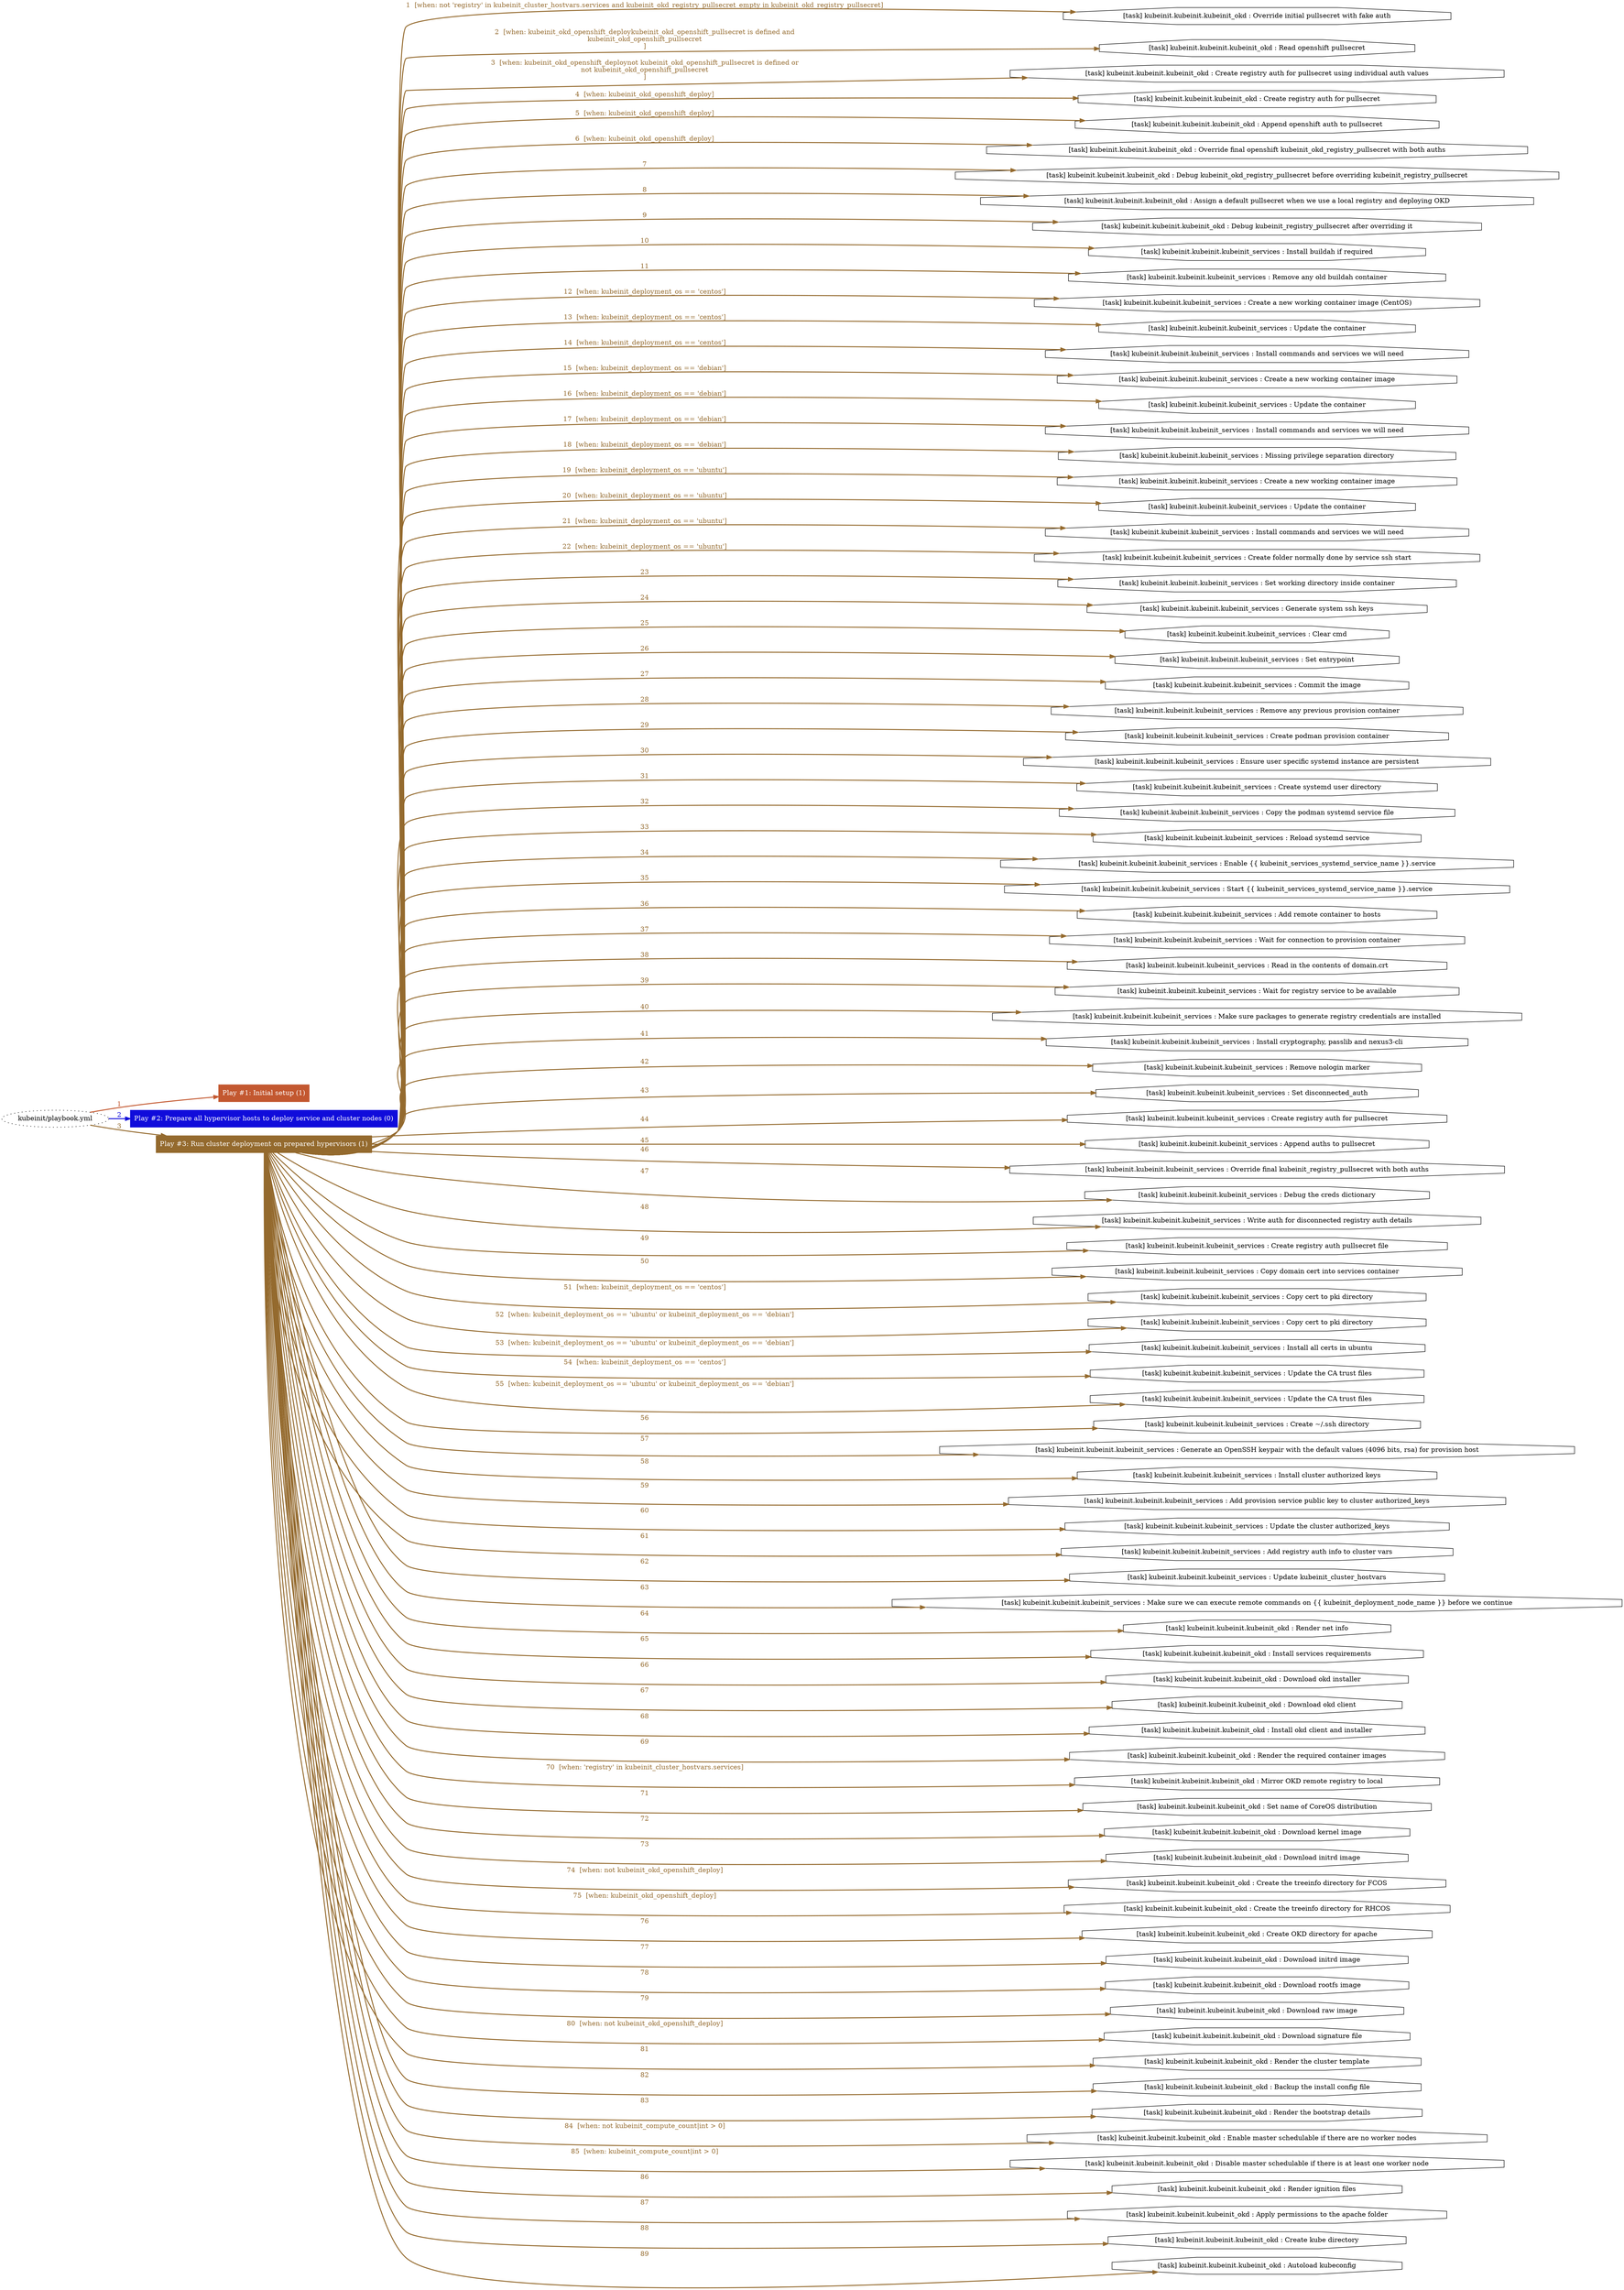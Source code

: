 digraph "kubeinit/playbook.yml "{
	graph [concentrate=true ordering=in rankdir=LR ratio=fill]
	edge [esep=5 sep=10]
	"kubeinit/playbook.yml" [id=root_node style=dotted]
	subgraph "Play #1: Initial setup (1) "{
		"Play #1: Initial setup (1)" [color="#c35830" fontcolor="#ffffff" id="play_1057b642-639b-4044-b632-4bf3519364c9" shape=box style=filled tooltip=localhost]
		"kubeinit/playbook.yml" -> "Play #1: Initial setup (1)" [label=1 color="#c35830" fontcolor="#c35830" id="edge_9e4c1c9e-8609-4e75-8073-be27cd2b767c" style=bold]
	}
	subgraph "Play #2: Prepare all hypervisor hosts to deploy service and cluster nodes (0) "{
		"Play #2: Prepare all hypervisor hosts to deploy service and cluster nodes (0)" [color="#100cdb" fontcolor="#ffffff" id="play_c5d0fb98-3843-4fac-a33c-39bf5c3b632c" shape=box style=filled tooltip=""]
		"kubeinit/playbook.yml" -> "Play #2: Prepare all hypervisor hosts to deploy service and cluster nodes (0)" [label=2 color="#100cdb" fontcolor="#100cdb" id="edge_5863076a-6bb2-44ed-87b4-9ccec5e9077d" style=bold]
	}
	subgraph "Play #3: Run cluster deployment on prepared hypervisors (1) "{
		"Play #3: Run cluster deployment on prepared hypervisors (1)" [color="#946a2e" fontcolor="#ffffff" id="play_09204751-f561-401c-8997-0e8d8595b8e2" shape=box style=filled tooltip=localhost]
		"kubeinit/playbook.yml" -> "Play #3: Run cluster deployment on prepared hypervisors (1)" [label=3 color="#946a2e" fontcolor="#946a2e" id="edge_7c5ebb43-689a-4b92-98dd-415ed9ff71f2" style=bold]
		"task_00063cbd-3351-41e4-8098-98004ccd43d8" [label="[task] kubeinit.kubeinit.kubeinit_okd : Override initial pullsecret with fake auth" id="task_00063cbd-3351-41e4-8098-98004ccd43d8" shape=octagon tooltip="[task] kubeinit.kubeinit.kubeinit_okd : Override initial pullsecret with fake auth"]
		"Play #3: Run cluster deployment on prepared hypervisors (1)" -> "task_00063cbd-3351-41e4-8098-98004ccd43d8" [label="1  [when: not 'registry' in kubeinit_cluster_hostvars.services and kubeinit_okd_registry_pullsecret_empty in kubeinit_okd_registry_pullsecret]" color="#946a2e" fontcolor="#946a2e" id="edge_fab8bb17-144a-40e3-b86a-79241ea9f738" style=bold]
		"task_29edb3fe-6473-430d-a9ba-6104ab8ca5fd" [label="[task] kubeinit.kubeinit.kubeinit_okd : Read openshift pullsecret" id="task_29edb3fe-6473-430d-a9ba-6104ab8ca5fd" shape=octagon tooltip="[task] kubeinit.kubeinit.kubeinit_okd : Read openshift pullsecret"]
		"Play #3: Run cluster deployment on prepared hypervisors (1)" -> "task_29edb3fe-6473-430d-a9ba-6104ab8ca5fd" [label="2  [when: kubeinit_okd_openshift_deploykubeinit_okd_openshift_pullsecret is defined and
kubeinit_okd_openshift_pullsecret
]" color="#946a2e" fontcolor="#946a2e" id="edge_aa3b506f-14b9-46ba-a61c-00cfa2a85c5a" style=bold]
		"task_ac35ec6d-3d56-4c92-a578-de00407584c3" [label="[task] kubeinit.kubeinit.kubeinit_okd : Create registry auth for pullsecret using individual auth values" id="task_ac35ec6d-3d56-4c92-a578-de00407584c3" shape=octagon tooltip="[task] kubeinit.kubeinit.kubeinit_okd : Create registry auth for pullsecret using individual auth values"]
		"Play #3: Run cluster deployment on prepared hypervisors (1)" -> "task_ac35ec6d-3d56-4c92-a578-de00407584c3" [label="3  [when: kubeinit_okd_openshift_deploynot kubeinit_okd_openshift_pullsecret is defined or
not kubeinit_okd_openshift_pullsecret
]" color="#946a2e" fontcolor="#946a2e" id="edge_c3e65e47-c22f-4ba4-919e-37439c6754e8" style=bold]
		"task_57e50c36-5809-46c0-ac2d-0f0e8a9f69df" [label="[task] kubeinit.kubeinit.kubeinit_okd : Create registry auth for pullsecret" id="task_57e50c36-5809-46c0-ac2d-0f0e8a9f69df" shape=octagon tooltip="[task] kubeinit.kubeinit.kubeinit_okd : Create registry auth for pullsecret"]
		"Play #3: Run cluster deployment on prepared hypervisors (1)" -> "task_57e50c36-5809-46c0-ac2d-0f0e8a9f69df" [label="4  [when: kubeinit_okd_openshift_deploy]" color="#946a2e" fontcolor="#946a2e" id="edge_3b094f36-f6e2-444b-8bbb-f5afe62cab58" style=bold]
		"task_db77c4c3-7341-4023-94bc-1a22ee00eafd" [label="[task] kubeinit.kubeinit.kubeinit_okd : Append openshift auth to pullsecret" id="task_db77c4c3-7341-4023-94bc-1a22ee00eafd" shape=octagon tooltip="[task] kubeinit.kubeinit.kubeinit_okd : Append openshift auth to pullsecret"]
		"Play #3: Run cluster deployment on prepared hypervisors (1)" -> "task_db77c4c3-7341-4023-94bc-1a22ee00eafd" [label="5  [when: kubeinit_okd_openshift_deploy]" color="#946a2e" fontcolor="#946a2e" id="edge_1122688a-3870-47f0-8903-78f386a6848b" style=bold]
		"task_a6aaae9f-68e5-473d-8920-d5ad3f0b83a8" [label="[task] kubeinit.kubeinit.kubeinit_okd : Override final openshift kubeinit_okd_registry_pullsecret with both auths" id="task_a6aaae9f-68e5-473d-8920-d5ad3f0b83a8" shape=octagon tooltip="[task] kubeinit.kubeinit.kubeinit_okd : Override final openshift kubeinit_okd_registry_pullsecret with both auths"]
		"Play #3: Run cluster deployment on prepared hypervisors (1)" -> "task_a6aaae9f-68e5-473d-8920-d5ad3f0b83a8" [label="6  [when: kubeinit_okd_openshift_deploy]" color="#946a2e" fontcolor="#946a2e" id="edge_2393fbf4-59f5-4dbf-bdf8-f165eb832aea" style=bold]
		"task_5ffbf7fa-8dee-472b-8143-806d3faafb61" [label="[task] kubeinit.kubeinit.kubeinit_okd : Debug kubeinit_okd_registry_pullsecret before overriding kubeinit_registry_pullsecret" id="task_5ffbf7fa-8dee-472b-8143-806d3faafb61" shape=octagon tooltip="[task] kubeinit.kubeinit.kubeinit_okd : Debug kubeinit_okd_registry_pullsecret before overriding kubeinit_registry_pullsecret"]
		"Play #3: Run cluster deployment on prepared hypervisors (1)" -> "task_5ffbf7fa-8dee-472b-8143-806d3faafb61" [label=7 color="#946a2e" fontcolor="#946a2e" id="edge_9be4d6a0-0faa-412b-8367-53a759220942" style=bold]
		"task_5fcf81b2-5a91-498d-8bac-98938d14751e" [label="[task] kubeinit.kubeinit.kubeinit_okd : Assign a default pullsecret when we use a local registry and deploying OKD" id="task_5fcf81b2-5a91-498d-8bac-98938d14751e" shape=octagon tooltip="[task] kubeinit.kubeinit.kubeinit_okd : Assign a default pullsecret when we use a local registry and deploying OKD"]
		"Play #3: Run cluster deployment on prepared hypervisors (1)" -> "task_5fcf81b2-5a91-498d-8bac-98938d14751e" [label=8 color="#946a2e" fontcolor="#946a2e" id="edge_0c924359-d925-408e-8128-6bdc3948155d" style=bold]
		"task_99c3ce00-ec89-4f8d-ba5d-dc0cc7ed271f" [label="[task] kubeinit.kubeinit.kubeinit_okd : Debug kubeinit_registry_pullsecret after overriding it" id="task_99c3ce00-ec89-4f8d-ba5d-dc0cc7ed271f" shape=octagon tooltip="[task] kubeinit.kubeinit.kubeinit_okd : Debug kubeinit_registry_pullsecret after overriding it"]
		"Play #3: Run cluster deployment on prepared hypervisors (1)" -> "task_99c3ce00-ec89-4f8d-ba5d-dc0cc7ed271f" [label=9 color="#946a2e" fontcolor="#946a2e" id="edge_6cdf6084-e712-410b-871a-c769c6d0556b" style=bold]
		"task_d61e8744-1611-4743-ac59-636d794aad6c" [label="[task] kubeinit.kubeinit.kubeinit_services : Install buildah if required" id="task_d61e8744-1611-4743-ac59-636d794aad6c" shape=octagon tooltip="[task] kubeinit.kubeinit.kubeinit_services : Install buildah if required"]
		"Play #3: Run cluster deployment on prepared hypervisors (1)" -> "task_d61e8744-1611-4743-ac59-636d794aad6c" [label=10 color="#946a2e" fontcolor="#946a2e" id="edge_56015f7b-db64-4103-9c7c-e32b80e8cf0d" style=bold]
		"task_2edc8d97-5733-4384-ab18-6ddcd27a1f62" [label="[task] kubeinit.kubeinit.kubeinit_services : Remove any old buildah container" id="task_2edc8d97-5733-4384-ab18-6ddcd27a1f62" shape=octagon tooltip="[task] kubeinit.kubeinit.kubeinit_services : Remove any old buildah container"]
		"Play #3: Run cluster deployment on prepared hypervisors (1)" -> "task_2edc8d97-5733-4384-ab18-6ddcd27a1f62" [label=11 color="#946a2e" fontcolor="#946a2e" id="edge_dac5c7f1-a9b3-4436-9449-25978f098904" style=bold]
		"task_e349e0fc-8e75-4057-9dbe-cf800d85a8a3" [label="[task] kubeinit.kubeinit.kubeinit_services : Create a new working container image (CentOS)" id="task_e349e0fc-8e75-4057-9dbe-cf800d85a8a3" shape=octagon tooltip="[task] kubeinit.kubeinit.kubeinit_services : Create a new working container image (CentOS)"]
		"Play #3: Run cluster deployment on prepared hypervisors (1)" -> "task_e349e0fc-8e75-4057-9dbe-cf800d85a8a3" [label="12  [when: kubeinit_deployment_os == 'centos']" color="#946a2e" fontcolor="#946a2e" id="edge_b9a3fe6d-af3c-436b-bdf0-41aed8ebd794" style=bold]
		"task_dba1d35f-3f92-4a51-8829-98b194b11f11" [label="[task] kubeinit.kubeinit.kubeinit_services : Update the container" id="task_dba1d35f-3f92-4a51-8829-98b194b11f11" shape=octagon tooltip="[task] kubeinit.kubeinit.kubeinit_services : Update the container"]
		"Play #3: Run cluster deployment on prepared hypervisors (1)" -> "task_dba1d35f-3f92-4a51-8829-98b194b11f11" [label="13  [when: kubeinit_deployment_os == 'centos']" color="#946a2e" fontcolor="#946a2e" id="edge_2a23272d-e6ca-4759-8126-880d44377338" style=bold]
		"task_ffeb93c4-a601-46f7-83ad-8c2bad99fa85" [label="[task] kubeinit.kubeinit.kubeinit_services : Install commands and services we will need" id="task_ffeb93c4-a601-46f7-83ad-8c2bad99fa85" shape=octagon tooltip="[task] kubeinit.kubeinit.kubeinit_services : Install commands and services we will need"]
		"Play #3: Run cluster deployment on prepared hypervisors (1)" -> "task_ffeb93c4-a601-46f7-83ad-8c2bad99fa85" [label="14  [when: kubeinit_deployment_os == 'centos']" color="#946a2e" fontcolor="#946a2e" id="edge_a48cbd48-8620-4e8d-8a97-193826182a58" style=bold]
		"task_97251c23-51da-4f95-90fd-a04a5fa32a84" [label="[task] kubeinit.kubeinit.kubeinit_services : Create a new working container image" id="task_97251c23-51da-4f95-90fd-a04a5fa32a84" shape=octagon tooltip="[task] kubeinit.kubeinit.kubeinit_services : Create a new working container image"]
		"Play #3: Run cluster deployment on prepared hypervisors (1)" -> "task_97251c23-51da-4f95-90fd-a04a5fa32a84" [label="15  [when: kubeinit_deployment_os == 'debian']" color="#946a2e" fontcolor="#946a2e" id="edge_83ec1118-4266-43fc-9201-665d7880ee02" style=bold]
		"task_8e47a9a0-8b55-4032-8247-a14b902d071f" [label="[task] kubeinit.kubeinit.kubeinit_services : Update the container" id="task_8e47a9a0-8b55-4032-8247-a14b902d071f" shape=octagon tooltip="[task] kubeinit.kubeinit.kubeinit_services : Update the container"]
		"Play #3: Run cluster deployment on prepared hypervisors (1)" -> "task_8e47a9a0-8b55-4032-8247-a14b902d071f" [label="16  [when: kubeinit_deployment_os == 'debian']" color="#946a2e" fontcolor="#946a2e" id="edge_89387de2-de5d-4743-89dd-8886a803ebd1" style=bold]
		"task_a35155cd-5958-4252-9669-23e1a20898bc" [label="[task] kubeinit.kubeinit.kubeinit_services : Install commands and services we will need" id="task_a35155cd-5958-4252-9669-23e1a20898bc" shape=octagon tooltip="[task] kubeinit.kubeinit.kubeinit_services : Install commands and services we will need"]
		"Play #3: Run cluster deployment on prepared hypervisors (1)" -> "task_a35155cd-5958-4252-9669-23e1a20898bc" [label="17  [when: kubeinit_deployment_os == 'debian']" color="#946a2e" fontcolor="#946a2e" id="edge_554f16c6-6443-44c5-8dcc-00b69737c70e" style=bold]
		"task_d8cf35f1-4fef-4ea4-947e-997ebd69e716" [label="[task] kubeinit.kubeinit.kubeinit_services : Missing privilege separation directory" id="task_d8cf35f1-4fef-4ea4-947e-997ebd69e716" shape=octagon tooltip="[task] kubeinit.kubeinit.kubeinit_services : Missing privilege separation directory"]
		"Play #3: Run cluster deployment on prepared hypervisors (1)" -> "task_d8cf35f1-4fef-4ea4-947e-997ebd69e716" [label="18  [when: kubeinit_deployment_os == 'debian']" color="#946a2e" fontcolor="#946a2e" id="edge_6d9e6adb-4039-4a63-b517-04f4b6d8b470" style=bold]
		"task_ba2541bf-26e5-4e3f-8618-925c8af610ac" [label="[task] kubeinit.kubeinit.kubeinit_services : Create a new working container image" id="task_ba2541bf-26e5-4e3f-8618-925c8af610ac" shape=octagon tooltip="[task] kubeinit.kubeinit.kubeinit_services : Create a new working container image"]
		"Play #3: Run cluster deployment on prepared hypervisors (1)" -> "task_ba2541bf-26e5-4e3f-8618-925c8af610ac" [label="19  [when: kubeinit_deployment_os == 'ubuntu']" color="#946a2e" fontcolor="#946a2e" id="edge_d5ec1ec1-1ae2-4686-806c-1b12fef3f99b" style=bold]
		"task_60416ff4-8c1e-4000-a475-891552d95945" [label="[task] kubeinit.kubeinit.kubeinit_services : Update the container" id="task_60416ff4-8c1e-4000-a475-891552d95945" shape=octagon tooltip="[task] kubeinit.kubeinit.kubeinit_services : Update the container"]
		"Play #3: Run cluster deployment on prepared hypervisors (1)" -> "task_60416ff4-8c1e-4000-a475-891552d95945" [label="20  [when: kubeinit_deployment_os == 'ubuntu']" color="#946a2e" fontcolor="#946a2e" id="edge_4dcbd0d2-0490-4dad-9973-23c94e065e5f" style=bold]
		"task_ab7b651b-03ab-4604-ad48-37393ef69e8e" [label="[task] kubeinit.kubeinit.kubeinit_services : Install commands and services we will need" id="task_ab7b651b-03ab-4604-ad48-37393ef69e8e" shape=octagon tooltip="[task] kubeinit.kubeinit.kubeinit_services : Install commands and services we will need"]
		"Play #3: Run cluster deployment on prepared hypervisors (1)" -> "task_ab7b651b-03ab-4604-ad48-37393ef69e8e" [label="21  [when: kubeinit_deployment_os == 'ubuntu']" color="#946a2e" fontcolor="#946a2e" id="edge_3b333474-0bd4-4331-989d-9a575be72cf7" style=bold]
		"task_39d61b87-3c43-483e-bdd8-28348ff418e5" [label="[task] kubeinit.kubeinit.kubeinit_services : Create folder normally done by service ssh start" id="task_39d61b87-3c43-483e-bdd8-28348ff418e5" shape=octagon tooltip="[task] kubeinit.kubeinit.kubeinit_services : Create folder normally done by service ssh start"]
		"Play #3: Run cluster deployment on prepared hypervisors (1)" -> "task_39d61b87-3c43-483e-bdd8-28348ff418e5" [label="22  [when: kubeinit_deployment_os == 'ubuntu']" color="#946a2e" fontcolor="#946a2e" id="edge_153babf5-ce1c-432d-b2ee-c3d7784658d8" style=bold]
		"task_c97a8f5c-83bb-4ed3-99f5-223e011c7fa7" [label="[task] kubeinit.kubeinit.kubeinit_services : Set working directory inside container" id="task_c97a8f5c-83bb-4ed3-99f5-223e011c7fa7" shape=octagon tooltip="[task] kubeinit.kubeinit.kubeinit_services : Set working directory inside container"]
		"Play #3: Run cluster deployment on prepared hypervisors (1)" -> "task_c97a8f5c-83bb-4ed3-99f5-223e011c7fa7" [label=23 color="#946a2e" fontcolor="#946a2e" id="edge_ebfe16ee-f488-4c54-9bb8-5adb0f48c6d3" style=bold]
		"task_5c06b5e5-d80e-4dae-ab2d-c7350340ee0f" [label="[task] kubeinit.kubeinit.kubeinit_services : Generate system ssh keys" id="task_5c06b5e5-d80e-4dae-ab2d-c7350340ee0f" shape=octagon tooltip="[task] kubeinit.kubeinit.kubeinit_services : Generate system ssh keys"]
		"Play #3: Run cluster deployment on prepared hypervisors (1)" -> "task_5c06b5e5-d80e-4dae-ab2d-c7350340ee0f" [label=24 color="#946a2e" fontcolor="#946a2e" id="edge_b9fb23a5-3a14-41c3-852a-aeb4a55ecf46" style=bold]
		"task_46199cc1-c4ae-4308-9ae8-739428846096" [label="[task] kubeinit.kubeinit.kubeinit_services : Clear cmd" id="task_46199cc1-c4ae-4308-9ae8-739428846096" shape=octagon tooltip="[task] kubeinit.kubeinit.kubeinit_services : Clear cmd"]
		"Play #3: Run cluster deployment on prepared hypervisors (1)" -> "task_46199cc1-c4ae-4308-9ae8-739428846096" [label=25 color="#946a2e" fontcolor="#946a2e" id="edge_f494d598-f543-4eb9-8163-2ca39087b8f7" style=bold]
		"task_aa5693bf-02f2-4baa-99d2-3f78788fbaa4" [label="[task] kubeinit.kubeinit.kubeinit_services : Set entrypoint" id="task_aa5693bf-02f2-4baa-99d2-3f78788fbaa4" shape=octagon tooltip="[task] kubeinit.kubeinit.kubeinit_services : Set entrypoint"]
		"Play #3: Run cluster deployment on prepared hypervisors (1)" -> "task_aa5693bf-02f2-4baa-99d2-3f78788fbaa4" [label=26 color="#946a2e" fontcolor="#946a2e" id="edge_bf62b080-1e24-414f-871d-59da5d7d9090" style=bold]
		"task_7b6871e0-6c5e-4613-823a-bbb5a4607d7d" [label="[task] kubeinit.kubeinit.kubeinit_services : Commit the image" id="task_7b6871e0-6c5e-4613-823a-bbb5a4607d7d" shape=octagon tooltip="[task] kubeinit.kubeinit.kubeinit_services : Commit the image"]
		"Play #3: Run cluster deployment on prepared hypervisors (1)" -> "task_7b6871e0-6c5e-4613-823a-bbb5a4607d7d" [label=27 color="#946a2e" fontcolor="#946a2e" id="edge_0f58d1d3-7537-4def-b3e1-4d5a7c2aef0a" style=bold]
		"task_3cc06af1-a95e-44ee-a4d4-5b97c37658e2" [label="[task] kubeinit.kubeinit.kubeinit_services : Remove any previous provision container" id="task_3cc06af1-a95e-44ee-a4d4-5b97c37658e2" shape=octagon tooltip="[task] kubeinit.kubeinit.kubeinit_services : Remove any previous provision container"]
		"Play #3: Run cluster deployment on prepared hypervisors (1)" -> "task_3cc06af1-a95e-44ee-a4d4-5b97c37658e2" [label=28 color="#946a2e" fontcolor="#946a2e" id="edge_b59d6ec8-92a9-4e2f-808f-55a66689df6c" style=bold]
		"task_6dac2c2c-7bef-4d3f-be4c-3331b924b9cb" [label="[task] kubeinit.kubeinit.kubeinit_services : Create podman provision container" id="task_6dac2c2c-7bef-4d3f-be4c-3331b924b9cb" shape=octagon tooltip="[task] kubeinit.kubeinit.kubeinit_services : Create podman provision container"]
		"Play #3: Run cluster deployment on prepared hypervisors (1)" -> "task_6dac2c2c-7bef-4d3f-be4c-3331b924b9cb" [label=29 color="#946a2e" fontcolor="#946a2e" id="edge_83ed5ba4-61e0-4986-88af-160eb8f7ef89" style=bold]
		"task_35f66421-60db-424c-8a4c-9b6aa07b82b4" [label="[task] kubeinit.kubeinit.kubeinit_services : Ensure user specific systemd instance are persistent" id="task_35f66421-60db-424c-8a4c-9b6aa07b82b4" shape=octagon tooltip="[task] kubeinit.kubeinit.kubeinit_services : Ensure user specific systemd instance are persistent"]
		"Play #3: Run cluster deployment on prepared hypervisors (1)" -> "task_35f66421-60db-424c-8a4c-9b6aa07b82b4" [label=30 color="#946a2e" fontcolor="#946a2e" id="edge_f5b38b41-c46b-41ef-bd72-a743261eaebb" style=bold]
		"task_02f5c597-e3ec-4181-b09a-80e983504b06" [label="[task] kubeinit.kubeinit.kubeinit_services : Create systemd user directory" id="task_02f5c597-e3ec-4181-b09a-80e983504b06" shape=octagon tooltip="[task] kubeinit.kubeinit.kubeinit_services : Create systemd user directory"]
		"Play #3: Run cluster deployment on prepared hypervisors (1)" -> "task_02f5c597-e3ec-4181-b09a-80e983504b06" [label=31 color="#946a2e" fontcolor="#946a2e" id="edge_a5c1c38b-370f-441c-a80c-fad10d65b9f6" style=bold]
		"task_d801ceff-71e6-40d8-9778-e49563c7445a" [label="[task] kubeinit.kubeinit.kubeinit_services : Copy the podman systemd service file" id="task_d801ceff-71e6-40d8-9778-e49563c7445a" shape=octagon tooltip="[task] kubeinit.kubeinit.kubeinit_services : Copy the podman systemd service file"]
		"Play #3: Run cluster deployment on prepared hypervisors (1)" -> "task_d801ceff-71e6-40d8-9778-e49563c7445a" [label=32 color="#946a2e" fontcolor="#946a2e" id="edge_9eac76bc-9f2a-45cd-bcd5-6d679eee84fe" style=bold]
		"task_d71c773e-0519-4861-a287-c9e6d94cbd9e" [label="[task] kubeinit.kubeinit.kubeinit_services : Reload systemd service" id="task_d71c773e-0519-4861-a287-c9e6d94cbd9e" shape=octagon tooltip="[task] kubeinit.kubeinit.kubeinit_services : Reload systemd service"]
		"Play #3: Run cluster deployment on prepared hypervisors (1)" -> "task_d71c773e-0519-4861-a287-c9e6d94cbd9e" [label=33 color="#946a2e" fontcolor="#946a2e" id="edge_1a43ac6a-f8de-4bbf-a1fc-3dbdbf70fbe2" style=bold]
		"task_09bd37e1-331c-4457-a196-e71efe4c6c74" [label="[task] kubeinit.kubeinit.kubeinit_services : Enable {{ kubeinit_services_systemd_service_name }}.service" id="task_09bd37e1-331c-4457-a196-e71efe4c6c74" shape=octagon tooltip="[task] kubeinit.kubeinit.kubeinit_services : Enable {{ kubeinit_services_systemd_service_name }}.service"]
		"Play #3: Run cluster deployment on prepared hypervisors (1)" -> "task_09bd37e1-331c-4457-a196-e71efe4c6c74" [label=34 color="#946a2e" fontcolor="#946a2e" id="edge_70b214fd-030d-49ec-8ea7-ad073fe3a8a0" style=bold]
		"task_36f2cf05-65a8-4566-bf9e-8a723c1979f2" [label="[task] kubeinit.kubeinit.kubeinit_services : Start {{ kubeinit_services_systemd_service_name }}.service" id="task_36f2cf05-65a8-4566-bf9e-8a723c1979f2" shape=octagon tooltip="[task] kubeinit.kubeinit.kubeinit_services : Start {{ kubeinit_services_systemd_service_name }}.service"]
		"Play #3: Run cluster deployment on prepared hypervisors (1)" -> "task_36f2cf05-65a8-4566-bf9e-8a723c1979f2" [label=35 color="#946a2e" fontcolor="#946a2e" id="edge_4e178f2c-57dd-42c6-aaa9-314ce83df267" style=bold]
		"task_9f85cd53-a1ae-4076-92b9-138e5a3cadc7" [label="[task] kubeinit.kubeinit.kubeinit_services : Add remote container to hosts" id="task_9f85cd53-a1ae-4076-92b9-138e5a3cadc7" shape=octagon tooltip="[task] kubeinit.kubeinit.kubeinit_services : Add remote container to hosts"]
		"Play #3: Run cluster deployment on prepared hypervisors (1)" -> "task_9f85cd53-a1ae-4076-92b9-138e5a3cadc7" [label=36 color="#946a2e" fontcolor="#946a2e" id="edge_8e5c1bca-4a90-4312-b309-fd8f31383ca2" style=bold]
		"task_28e149c6-3c12-4e65-a5d6-24e687f8004b" [label="[task] kubeinit.kubeinit.kubeinit_services : Wait for connection to provision container" id="task_28e149c6-3c12-4e65-a5d6-24e687f8004b" shape=octagon tooltip="[task] kubeinit.kubeinit.kubeinit_services : Wait for connection to provision container"]
		"Play #3: Run cluster deployment on prepared hypervisors (1)" -> "task_28e149c6-3c12-4e65-a5d6-24e687f8004b" [label=37 color="#946a2e" fontcolor="#946a2e" id="edge_bcc999d5-f7bb-4fa3-9430-e57961c8c3ed" style=bold]
		"task_649ab23a-7140-402d-9b43-e9d3cea92888" [label="[task] kubeinit.kubeinit.kubeinit_services : Read in the contents of domain.crt" id="task_649ab23a-7140-402d-9b43-e9d3cea92888" shape=octagon tooltip="[task] kubeinit.kubeinit.kubeinit_services : Read in the contents of domain.crt"]
		"Play #3: Run cluster deployment on prepared hypervisors (1)" -> "task_649ab23a-7140-402d-9b43-e9d3cea92888" [label=38 color="#946a2e" fontcolor="#946a2e" id="edge_17870b89-cc37-4bc6-aa13-5ef1bf44b6ff" style=bold]
		"task_88062a9a-c6ab-4d2e-a640-4ace87f21639" [label="[task] kubeinit.kubeinit.kubeinit_services : Wait for registry service to be available" id="task_88062a9a-c6ab-4d2e-a640-4ace87f21639" shape=octagon tooltip="[task] kubeinit.kubeinit.kubeinit_services : Wait for registry service to be available"]
		"Play #3: Run cluster deployment on prepared hypervisors (1)" -> "task_88062a9a-c6ab-4d2e-a640-4ace87f21639" [label=39 color="#946a2e" fontcolor="#946a2e" id="edge_4f5e8700-a9bb-4fb1-a95b-238f4962e5f1" style=bold]
		"task_9ab03b07-5433-4aa1-ba18-39c9dfb56986" [label="[task] kubeinit.kubeinit.kubeinit_services : Make sure packages to generate registry credentials are installed" id="task_9ab03b07-5433-4aa1-ba18-39c9dfb56986" shape=octagon tooltip="[task] kubeinit.kubeinit.kubeinit_services : Make sure packages to generate registry credentials are installed"]
		"Play #3: Run cluster deployment on prepared hypervisors (1)" -> "task_9ab03b07-5433-4aa1-ba18-39c9dfb56986" [label=40 color="#946a2e" fontcolor="#946a2e" id="edge_0cc08414-6583-430b-bb59-2cc320d6ec00" style=bold]
		"task_99cb5594-5c8b-4259-a9cf-8e82b791e53e" [label="[task] kubeinit.kubeinit.kubeinit_services : Install cryptography, passlib and nexus3-cli" id="task_99cb5594-5c8b-4259-a9cf-8e82b791e53e" shape=octagon tooltip="[task] kubeinit.kubeinit.kubeinit_services : Install cryptography, passlib and nexus3-cli"]
		"Play #3: Run cluster deployment on prepared hypervisors (1)" -> "task_99cb5594-5c8b-4259-a9cf-8e82b791e53e" [label=41 color="#946a2e" fontcolor="#946a2e" id="edge_0737d9b1-dbd9-4526-8073-ec03071a4916" style=bold]
		"task_0e3239fb-7091-43f3-9ef1-a1373cdca6e2" [label="[task] kubeinit.kubeinit.kubeinit_services : Remove nologin marker" id="task_0e3239fb-7091-43f3-9ef1-a1373cdca6e2" shape=octagon tooltip="[task] kubeinit.kubeinit.kubeinit_services : Remove nologin marker"]
		"Play #3: Run cluster deployment on prepared hypervisors (1)" -> "task_0e3239fb-7091-43f3-9ef1-a1373cdca6e2" [label=42 color="#946a2e" fontcolor="#946a2e" id="edge_b261f8c1-c98f-4393-9ba1-cf8a0b0a6293" style=bold]
		"task_3e24a0c8-c4a2-46e5-9fe5-1ded7b3def99" [label="[task] kubeinit.kubeinit.kubeinit_services : Set disconnected_auth" id="task_3e24a0c8-c4a2-46e5-9fe5-1ded7b3def99" shape=octagon tooltip="[task] kubeinit.kubeinit.kubeinit_services : Set disconnected_auth"]
		"Play #3: Run cluster deployment on prepared hypervisors (1)" -> "task_3e24a0c8-c4a2-46e5-9fe5-1ded7b3def99" [label=43 color="#946a2e" fontcolor="#946a2e" id="edge_cb886a81-b3b5-4b4f-848b-0dfd0494c189" style=bold]
		"task_1f039e14-a15a-449b-a4b4-604013166058" [label="[task] kubeinit.kubeinit.kubeinit_services : Create registry auth for pullsecret" id="task_1f039e14-a15a-449b-a4b4-604013166058" shape=octagon tooltip="[task] kubeinit.kubeinit.kubeinit_services : Create registry auth for pullsecret"]
		"Play #3: Run cluster deployment on prepared hypervisors (1)" -> "task_1f039e14-a15a-449b-a4b4-604013166058" [label=44 color="#946a2e" fontcolor="#946a2e" id="edge_facd7c82-45b4-4c4a-b9ac-19202b1f602f" style=bold]
		"task_bb502589-05aa-4f1f-847b-b1ffd7c027d1" [label="[task] kubeinit.kubeinit.kubeinit_services : Append auths to pullsecret" id="task_bb502589-05aa-4f1f-847b-b1ffd7c027d1" shape=octagon tooltip="[task] kubeinit.kubeinit.kubeinit_services : Append auths to pullsecret"]
		"Play #3: Run cluster deployment on prepared hypervisors (1)" -> "task_bb502589-05aa-4f1f-847b-b1ffd7c027d1" [label=45 color="#946a2e" fontcolor="#946a2e" id="edge_4c72f0bf-3c69-4e6e-b905-cb8bdac9eb61" style=bold]
		"task_f400c15d-f2fe-4649-9796-f4bc3701d886" [label="[task] kubeinit.kubeinit.kubeinit_services : Override final kubeinit_registry_pullsecret with both auths" id="task_f400c15d-f2fe-4649-9796-f4bc3701d886" shape=octagon tooltip="[task] kubeinit.kubeinit.kubeinit_services : Override final kubeinit_registry_pullsecret with both auths"]
		"Play #3: Run cluster deployment on prepared hypervisors (1)" -> "task_f400c15d-f2fe-4649-9796-f4bc3701d886" [label=46 color="#946a2e" fontcolor="#946a2e" id="edge_2724619a-a10c-4434-9085-191d6e09c5c7" style=bold]
		"task_0424c360-3b1d-435c-9cba-827d2b1132c6" [label="[task] kubeinit.kubeinit.kubeinit_services : Debug the creds dictionary" id="task_0424c360-3b1d-435c-9cba-827d2b1132c6" shape=octagon tooltip="[task] kubeinit.kubeinit.kubeinit_services : Debug the creds dictionary"]
		"Play #3: Run cluster deployment on prepared hypervisors (1)" -> "task_0424c360-3b1d-435c-9cba-827d2b1132c6" [label=47 color="#946a2e" fontcolor="#946a2e" id="edge_3238e539-e2fb-49a3-bcdd-d32ba687665c" style=bold]
		"task_3b68e4d5-890d-4d56-84e3-8eeb5c858105" [label="[task] kubeinit.kubeinit.kubeinit_services : Write auth for disconnected registry auth details" id="task_3b68e4d5-890d-4d56-84e3-8eeb5c858105" shape=octagon tooltip="[task] kubeinit.kubeinit.kubeinit_services : Write auth for disconnected registry auth details"]
		"Play #3: Run cluster deployment on prepared hypervisors (1)" -> "task_3b68e4d5-890d-4d56-84e3-8eeb5c858105" [label=48 color="#946a2e" fontcolor="#946a2e" id="edge_d3de660a-db87-4cdb-bf77-81f0468dc8cd" style=bold]
		"task_23c09137-7a9b-43b4-89e9-19429f1e8266" [label="[task] kubeinit.kubeinit.kubeinit_services : Create registry auth pullsecret file" id="task_23c09137-7a9b-43b4-89e9-19429f1e8266" shape=octagon tooltip="[task] kubeinit.kubeinit.kubeinit_services : Create registry auth pullsecret file"]
		"Play #3: Run cluster deployment on prepared hypervisors (1)" -> "task_23c09137-7a9b-43b4-89e9-19429f1e8266" [label=49 color="#946a2e" fontcolor="#946a2e" id="edge_8d7baa3a-de6c-45aa-9522-062c0de977e7" style=bold]
		"task_bed05587-7f59-43a6-a928-de0826c811f4" [label="[task] kubeinit.kubeinit.kubeinit_services : Copy domain cert into services container" id="task_bed05587-7f59-43a6-a928-de0826c811f4" shape=octagon tooltip="[task] kubeinit.kubeinit.kubeinit_services : Copy domain cert into services container"]
		"Play #3: Run cluster deployment on prepared hypervisors (1)" -> "task_bed05587-7f59-43a6-a928-de0826c811f4" [label=50 color="#946a2e" fontcolor="#946a2e" id="edge_d2165d7e-4d1b-4365-bd73-e2f660ed2c8f" style=bold]
		"task_e6e9d1c1-5904-4fe7-b27e-2a516851fb3f" [label="[task] kubeinit.kubeinit.kubeinit_services : Copy cert to pki directory" id="task_e6e9d1c1-5904-4fe7-b27e-2a516851fb3f" shape=octagon tooltip="[task] kubeinit.kubeinit.kubeinit_services : Copy cert to pki directory"]
		"Play #3: Run cluster deployment on prepared hypervisors (1)" -> "task_e6e9d1c1-5904-4fe7-b27e-2a516851fb3f" [label="51  [when: kubeinit_deployment_os == 'centos']" color="#946a2e" fontcolor="#946a2e" id="edge_959cffa4-c2b3-4e3d-9a15-aee7abdd6a28" style=bold]
		"task_eb4f75b1-49e2-4ee6-b1e2-9bf3aaedc94b" [label="[task] kubeinit.kubeinit.kubeinit_services : Copy cert to pki directory" id="task_eb4f75b1-49e2-4ee6-b1e2-9bf3aaedc94b" shape=octagon tooltip="[task] kubeinit.kubeinit.kubeinit_services : Copy cert to pki directory"]
		"Play #3: Run cluster deployment on prepared hypervisors (1)" -> "task_eb4f75b1-49e2-4ee6-b1e2-9bf3aaedc94b" [label="52  [when: kubeinit_deployment_os == 'ubuntu' or kubeinit_deployment_os == 'debian']" color="#946a2e" fontcolor="#946a2e" id="edge_56f47b91-3509-42ae-8d4e-fac14552b04b" style=bold]
		"task_27b53e80-cae6-4640-9325-b8795c8e466e" [label="[task] kubeinit.kubeinit.kubeinit_services : Install all certs in ubuntu" id="task_27b53e80-cae6-4640-9325-b8795c8e466e" shape=octagon tooltip="[task] kubeinit.kubeinit.kubeinit_services : Install all certs in ubuntu"]
		"Play #3: Run cluster deployment on prepared hypervisors (1)" -> "task_27b53e80-cae6-4640-9325-b8795c8e466e" [label="53  [when: kubeinit_deployment_os == 'ubuntu' or kubeinit_deployment_os == 'debian']" color="#946a2e" fontcolor="#946a2e" id="edge_d60b9ca2-d9a0-4f46-a86c-1789f35910e8" style=bold]
		"task_faeda7d7-819a-4aef-9f98-2af4dd728c6b" [label="[task] kubeinit.kubeinit.kubeinit_services : Update the CA trust files" id="task_faeda7d7-819a-4aef-9f98-2af4dd728c6b" shape=octagon tooltip="[task] kubeinit.kubeinit.kubeinit_services : Update the CA trust files"]
		"Play #3: Run cluster deployment on prepared hypervisors (1)" -> "task_faeda7d7-819a-4aef-9f98-2af4dd728c6b" [label="54  [when: kubeinit_deployment_os == 'centos']" color="#946a2e" fontcolor="#946a2e" id="edge_7b9a4eb6-9283-4265-9a65-3706145ac21f" style=bold]
		"task_010e9bb3-503e-43ec-ac8e-88b55a3711bc" [label="[task] kubeinit.kubeinit.kubeinit_services : Update the CA trust files" id="task_010e9bb3-503e-43ec-ac8e-88b55a3711bc" shape=octagon tooltip="[task] kubeinit.kubeinit.kubeinit_services : Update the CA trust files"]
		"Play #3: Run cluster deployment on prepared hypervisors (1)" -> "task_010e9bb3-503e-43ec-ac8e-88b55a3711bc" [label="55  [when: kubeinit_deployment_os == 'ubuntu' or kubeinit_deployment_os == 'debian']" color="#946a2e" fontcolor="#946a2e" id="edge_a5324a8f-bbd2-4f24-8103-f9077d14ee7a" style=bold]
		"task_8943847a-e312-45c1-83d3-7887304f0385" [label="[task] kubeinit.kubeinit.kubeinit_services : Create ~/.ssh directory" id="task_8943847a-e312-45c1-83d3-7887304f0385" shape=octagon tooltip="[task] kubeinit.kubeinit.kubeinit_services : Create ~/.ssh directory"]
		"Play #3: Run cluster deployment on prepared hypervisors (1)" -> "task_8943847a-e312-45c1-83d3-7887304f0385" [label=56 color="#946a2e" fontcolor="#946a2e" id="edge_00eb4547-a609-408b-a2d8-502360d7e08c" style=bold]
		"task_873399fe-2308-48fb-a142-a0b3e7b2768b" [label="[task] kubeinit.kubeinit.kubeinit_services : Generate an OpenSSH keypair with the default values (4096 bits, rsa) for provision host" id="task_873399fe-2308-48fb-a142-a0b3e7b2768b" shape=octagon tooltip="[task] kubeinit.kubeinit.kubeinit_services : Generate an OpenSSH keypair with the default values (4096 bits, rsa) for provision host"]
		"Play #3: Run cluster deployment on prepared hypervisors (1)" -> "task_873399fe-2308-48fb-a142-a0b3e7b2768b" [label=57 color="#946a2e" fontcolor="#946a2e" id="edge_dd236bf6-645c-4bda-bf5c-7cfa2c0d8cab" style=bold]
		"task_ffbb63d9-6e1c-4c41-bd95-8a29af85a798" [label="[task] kubeinit.kubeinit.kubeinit_services : Install cluster authorized keys" id="task_ffbb63d9-6e1c-4c41-bd95-8a29af85a798" shape=octagon tooltip="[task] kubeinit.kubeinit.kubeinit_services : Install cluster authorized keys"]
		"Play #3: Run cluster deployment on prepared hypervisors (1)" -> "task_ffbb63d9-6e1c-4c41-bd95-8a29af85a798" [label=58 color="#946a2e" fontcolor="#946a2e" id="edge_a9fbbd23-f2e5-44b2-bb67-2520bf327d92" style=bold]
		"task_cd636b8b-8606-4025-b955-e07ce84a74ba" [label="[task] kubeinit.kubeinit.kubeinit_services : Add provision service public key to cluster authorized_keys" id="task_cd636b8b-8606-4025-b955-e07ce84a74ba" shape=octagon tooltip="[task] kubeinit.kubeinit.kubeinit_services : Add provision service public key to cluster authorized_keys"]
		"Play #3: Run cluster deployment on prepared hypervisors (1)" -> "task_cd636b8b-8606-4025-b955-e07ce84a74ba" [label=59 color="#946a2e" fontcolor="#946a2e" id="edge_7b93c9ea-ecaf-47c4-ab47-41acbaf33750" style=bold]
		"task_8457f960-c0ba-4809-8cd7-e0374d3d3e04" [label="[task] kubeinit.kubeinit.kubeinit_services : Update the cluster authorized_keys" id="task_8457f960-c0ba-4809-8cd7-e0374d3d3e04" shape=octagon tooltip="[task] kubeinit.kubeinit.kubeinit_services : Update the cluster authorized_keys"]
		"Play #3: Run cluster deployment on prepared hypervisors (1)" -> "task_8457f960-c0ba-4809-8cd7-e0374d3d3e04" [label=60 color="#946a2e" fontcolor="#946a2e" id="edge_ad99ace8-2708-4fcc-877b-56c7ffee252c" style=bold]
		"task_852f2f4f-a4b4-4a01-8185-89c9e0dc85fb" [label="[task] kubeinit.kubeinit.kubeinit_services : Add registry auth info to cluster vars" id="task_852f2f4f-a4b4-4a01-8185-89c9e0dc85fb" shape=octagon tooltip="[task] kubeinit.kubeinit.kubeinit_services : Add registry auth info to cluster vars"]
		"Play #3: Run cluster deployment on prepared hypervisors (1)" -> "task_852f2f4f-a4b4-4a01-8185-89c9e0dc85fb" [label=61 color="#946a2e" fontcolor="#946a2e" id="edge_03dcf382-e792-466b-bea9-47b6a6f450aa" style=bold]
		"task_7681f1e6-cc26-4923-a5ad-0674b706266f" [label="[task] kubeinit.kubeinit.kubeinit_services : Update kubeinit_cluster_hostvars" id="task_7681f1e6-cc26-4923-a5ad-0674b706266f" shape=octagon tooltip="[task] kubeinit.kubeinit.kubeinit_services : Update kubeinit_cluster_hostvars"]
		"Play #3: Run cluster deployment on prepared hypervisors (1)" -> "task_7681f1e6-cc26-4923-a5ad-0674b706266f" [label=62 color="#946a2e" fontcolor="#946a2e" id="edge_fb3996ca-19ba-478d-b8c1-abced1e82902" style=bold]
		"task_cde14c0c-13de-4fb7-ae3f-f23aff87d859" [label="[task] kubeinit.kubeinit.kubeinit_services : Make sure we can execute remote commands on {{ kubeinit_deployment_node_name }} before we continue" id="task_cde14c0c-13de-4fb7-ae3f-f23aff87d859" shape=octagon tooltip="[task] kubeinit.kubeinit.kubeinit_services : Make sure we can execute remote commands on {{ kubeinit_deployment_node_name }} before we continue"]
		"Play #3: Run cluster deployment on prepared hypervisors (1)" -> "task_cde14c0c-13de-4fb7-ae3f-f23aff87d859" [label=63 color="#946a2e" fontcolor="#946a2e" id="edge_d3ef6676-1657-40cb-a014-8c34480cd2cc" style=bold]
		"task_87fe1d3e-39be-453a-a4ff-273046c73179" [label="[task] kubeinit.kubeinit.kubeinit_okd : Render net info" id="task_87fe1d3e-39be-453a-a4ff-273046c73179" shape=octagon tooltip="[task] kubeinit.kubeinit.kubeinit_okd : Render net info"]
		"Play #3: Run cluster deployment on prepared hypervisors (1)" -> "task_87fe1d3e-39be-453a-a4ff-273046c73179" [label=64 color="#946a2e" fontcolor="#946a2e" id="edge_1666fd41-82d6-4024-94cd-307b013ac9a5" style=bold]
		"task_530337fb-df0b-44c0-ba17-56f9fb9b289f" [label="[task] kubeinit.kubeinit.kubeinit_okd : Install services requirements" id="task_530337fb-df0b-44c0-ba17-56f9fb9b289f" shape=octagon tooltip="[task] kubeinit.kubeinit.kubeinit_okd : Install services requirements"]
		"Play #3: Run cluster deployment on prepared hypervisors (1)" -> "task_530337fb-df0b-44c0-ba17-56f9fb9b289f" [label=65 color="#946a2e" fontcolor="#946a2e" id="edge_1cd26fbe-dd34-4d8a-a57c-d79f95282564" style=bold]
		"task_16311605-cd92-4f86-b546-d492d2125cab" [label="[task] kubeinit.kubeinit.kubeinit_okd : Download okd installer" id="task_16311605-cd92-4f86-b546-d492d2125cab" shape=octagon tooltip="[task] kubeinit.kubeinit.kubeinit_okd : Download okd installer"]
		"Play #3: Run cluster deployment on prepared hypervisors (1)" -> "task_16311605-cd92-4f86-b546-d492d2125cab" [label=66 color="#946a2e" fontcolor="#946a2e" id="edge_b95fb12a-5412-4256-9f0e-a20308fea561" style=bold]
		"task_9ec71fc5-581c-4497-8610-dd1d2a5c96c9" [label="[task] kubeinit.kubeinit.kubeinit_okd : Download okd client" id="task_9ec71fc5-581c-4497-8610-dd1d2a5c96c9" shape=octagon tooltip="[task] kubeinit.kubeinit.kubeinit_okd : Download okd client"]
		"Play #3: Run cluster deployment on prepared hypervisors (1)" -> "task_9ec71fc5-581c-4497-8610-dd1d2a5c96c9" [label=67 color="#946a2e" fontcolor="#946a2e" id="edge_778b3dca-091f-480a-b374-4ae1cc0019eb" style=bold]
		"task_544ffeb4-30d6-41c6-9e64-cb911d04dae4" [label="[task] kubeinit.kubeinit.kubeinit_okd : Install okd client and installer" id="task_544ffeb4-30d6-41c6-9e64-cb911d04dae4" shape=octagon tooltip="[task] kubeinit.kubeinit.kubeinit_okd : Install okd client and installer"]
		"Play #3: Run cluster deployment on prepared hypervisors (1)" -> "task_544ffeb4-30d6-41c6-9e64-cb911d04dae4" [label=68 color="#946a2e" fontcolor="#946a2e" id="edge_3b54e0a6-503d-4857-a2fd-ebf6ee177d13" style=bold]
		"task_39f162f7-59a5-43c4-82e2-9d93bbf1ce98" [label="[task] kubeinit.kubeinit.kubeinit_okd : Render the required container images" id="task_39f162f7-59a5-43c4-82e2-9d93bbf1ce98" shape=octagon tooltip="[task] kubeinit.kubeinit.kubeinit_okd : Render the required container images"]
		"Play #3: Run cluster deployment on prepared hypervisors (1)" -> "task_39f162f7-59a5-43c4-82e2-9d93bbf1ce98" [label=69 color="#946a2e" fontcolor="#946a2e" id="edge_d4ea3e78-e940-414e-8198-1cd57ea94be5" style=bold]
		"task_8bc5df6c-2a3c-4947-95be-2d2e30052ea0" [label="[task] kubeinit.kubeinit.kubeinit_okd : Mirror OKD remote registry to local" id="task_8bc5df6c-2a3c-4947-95be-2d2e30052ea0" shape=octagon tooltip="[task] kubeinit.kubeinit.kubeinit_okd : Mirror OKD remote registry to local"]
		"Play #3: Run cluster deployment on prepared hypervisors (1)" -> "task_8bc5df6c-2a3c-4947-95be-2d2e30052ea0" [label="70  [when: 'registry' in kubeinit_cluster_hostvars.services]" color="#946a2e" fontcolor="#946a2e" id="edge_9c67d620-8e5e-4c2c-bc85-75acc5fd197b" style=bold]
		"task_cfe4f601-a3e5-4952-8ec6-791c0e25ce96" [label="[task] kubeinit.kubeinit.kubeinit_okd : Set name of CoreOS distribution" id="task_cfe4f601-a3e5-4952-8ec6-791c0e25ce96" shape=octagon tooltip="[task] kubeinit.kubeinit.kubeinit_okd : Set name of CoreOS distribution"]
		"Play #3: Run cluster deployment on prepared hypervisors (1)" -> "task_cfe4f601-a3e5-4952-8ec6-791c0e25ce96" [label=71 color="#946a2e" fontcolor="#946a2e" id="edge_670d0d76-aeec-403c-8f79-60a3aa6e2238" style=bold]
		"task_faafb6e0-e26e-45ce-9e53-251cefecb1ac" [label="[task] kubeinit.kubeinit.kubeinit_okd : Download kernel image" id="task_faafb6e0-e26e-45ce-9e53-251cefecb1ac" shape=octagon tooltip="[task] kubeinit.kubeinit.kubeinit_okd : Download kernel image"]
		"Play #3: Run cluster deployment on prepared hypervisors (1)" -> "task_faafb6e0-e26e-45ce-9e53-251cefecb1ac" [label=72 color="#946a2e" fontcolor="#946a2e" id="edge_cdfe4169-a306-42dc-9259-1313a4b8336a" style=bold]
		"task_bc1fa0e0-f58f-446b-9914-9ec5ad8eda3a" [label="[task] kubeinit.kubeinit.kubeinit_okd : Download initrd image" id="task_bc1fa0e0-f58f-446b-9914-9ec5ad8eda3a" shape=octagon tooltip="[task] kubeinit.kubeinit.kubeinit_okd : Download initrd image"]
		"Play #3: Run cluster deployment on prepared hypervisors (1)" -> "task_bc1fa0e0-f58f-446b-9914-9ec5ad8eda3a" [label=73 color="#946a2e" fontcolor="#946a2e" id="edge_bb068537-3b42-47b6-8dc1-d69eb08ca561" style=bold]
		"task_c8a85347-7003-46c7-bc92-2735ce6235a8" [label="[task] kubeinit.kubeinit.kubeinit_okd : Create the treeinfo directory for FCOS" id="task_c8a85347-7003-46c7-bc92-2735ce6235a8" shape=octagon tooltip="[task] kubeinit.kubeinit.kubeinit_okd : Create the treeinfo directory for FCOS"]
		"Play #3: Run cluster deployment on prepared hypervisors (1)" -> "task_c8a85347-7003-46c7-bc92-2735ce6235a8" [label="74  [when: not kubeinit_okd_openshift_deploy]" color="#946a2e" fontcolor="#946a2e" id="edge_d9128e1c-e573-441d-b3fb-4a23a41e24fd" style=bold]
		"task_3c5c1e4a-d146-4aa4-8641-90d503253cb2" [label="[task] kubeinit.kubeinit.kubeinit_okd : Create the treeinfo directory for RHCOS" id="task_3c5c1e4a-d146-4aa4-8641-90d503253cb2" shape=octagon tooltip="[task] kubeinit.kubeinit.kubeinit_okd : Create the treeinfo directory for RHCOS"]
		"Play #3: Run cluster deployment on prepared hypervisors (1)" -> "task_3c5c1e4a-d146-4aa4-8641-90d503253cb2" [label="75  [when: kubeinit_okd_openshift_deploy]" color="#946a2e" fontcolor="#946a2e" id="edge_88fc3f9a-6258-46e1-9e1c-d95711610c62" style=bold]
		"task_337c3d03-19ce-483e-979f-7feb0e8b8383" [label="[task] kubeinit.kubeinit.kubeinit_okd : Create OKD directory for apache" id="task_337c3d03-19ce-483e-979f-7feb0e8b8383" shape=octagon tooltip="[task] kubeinit.kubeinit.kubeinit_okd : Create OKD directory for apache"]
		"Play #3: Run cluster deployment on prepared hypervisors (1)" -> "task_337c3d03-19ce-483e-979f-7feb0e8b8383" [label=76 color="#946a2e" fontcolor="#946a2e" id="edge_5f1af086-200b-4740-835c-6a2f59d0d4a5" style=bold]
		"task_39d73df3-3f19-4208-b8b7-1b19440e805a" [label="[task] kubeinit.kubeinit.kubeinit_okd : Download initrd image" id="task_39d73df3-3f19-4208-b8b7-1b19440e805a" shape=octagon tooltip="[task] kubeinit.kubeinit.kubeinit_okd : Download initrd image"]
		"Play #3: Run cluster deployment on prepared hypervisors (1)" -> "task_39d73df3-3f19-4208-b8b7-1b19440e805a" [label=77 color="#946a2e" fontcolor="#946a2e" id="edge_d252d861-a698-4d5a-a6f7-cef3cacd943d" style=bold]
		"task_ed870f16-ceba-464f-8e84-fe7ef676fab1" [label="[task] kubeinit.kubeinit.kubeinit_okd : Download rootfs image" id="task_ed870f16-ceba-464f-8e84-fe7ef676fab1" shape=octagon tooltip="[task] kubeinit.kubeinit.kubeinit_okd : Download rootfs image"]
		"Play #3: Run cluster deployment on prepared hypervisors (1)" -> "task_ed870f16-ceba-464f-8e84-fe7ef676fab1" [label=78 color="#946a2e" fontcolor="#946a2e" id="edge_f47adacf-6996-4711-ba1f-1e6c331c1202" style=bold]
		"task_cfedde1f-651e-43d0-b0aa-2caf1b7caf90" [label="[task] kubeinit.kubeinit.kubeinit_okd : Download raw image" id="task_cfedde1f-651e-43d0-b0aa-2caf1b7caf90" shape=octagon tooltip="[task] kubeinit.kubeinit.kubeinit_okd : Download raw image"]
		"Play #3: Run cluster deployment on prepared hypervisors (1)" -> "task_cfedde1f-651e-43d0-b0aa-2caf1b7caf90" [label=79 color="#946a2e" fontcolor="#946a2e" id="edge_911fcdb2-0467-410a-90c4-8fef8e466ec0" style=bold]
		"task_74e48eaa-2880-4d17-8de9-1a58ae0f9718" [label="[task] kubeinit.kubeinit.kubeinit_okd : Download signature file" id="task_74e48eaa-2880-4d17-8de9-1a58ae0f9718" shape=octagon tooltip="[task] kubeinit.kubeinit.kubeinit_okd : Download signature file"]
		"Play #3: Run cluster deployment on prepared hypervisors (1)" -> "task_74e48eaa-2880-4d17-8de9-1a58ae0f9718" [label="80  [when: not kubeinit_okd_openshift_deploy]" color="#946a2e" fontcolor="#946a2e" id="edge_8f5ccc86-3658-45a7-b4fd-2e5c3a2f44e5" style=bold]
		"task_a53322e1-10da-4d3b-92f6-7469231ac695" [label="[task] kubeinit.kubeinit.kubeinit_okd : Render the cluster template" id="task_a53322e1-10da-4d3b-92f6-7469231ac695" shape=octagon tooltip="[task] kubeinit.kubeinit.kubeinit_okd : Render the cluster template"]
		"Play #3: Run cluster deployment on prepared hypervisors (1)" -> "task_a53322e1-10da-4d3b-92f6-7469231ac695" [label=81 color="#946a2e" fontcolor="#946a2e" id="edge_03a83017-7940-4439-a7e5-75ddc1fa3ba4" style=bold]
		"task_914154e1-fcbd-4b7f-b417-8e23322eadde" [label="[task] kubeinit.kubeinit.kubeinit_okd : Backup the install config file" id="task_914154e1-fcbd-4b7f-b417-8e23322eadde" shape=octagon tooltip="[task] kubeinit.kubeinit.kubeinit_okd : Backup the install config file"]
		"Play #3: Run cluster deployment on prepared hypervisors (1)" -> "task_914154e1-fcbd-4b7f-b417-8e23322eadde" [label=82 color="#946a2e" fontcolor="#946a2e" id="edge_68d41e4c-f9a6-48f7-9c26-a2e0e782941e" style=bold]
		"task_33e975ef-f004-4c4d-a5a4-702b0394f68c" [label="[task] kubeinit.kubeinit.kubeinit_okd : Render the bootstrap details" id="task_33e975ef-f004-4c4d-a5a4-702b0394f68c" shape=octagon tooltip="[task] kubeinit.kubeinit.kubeinit_okd : Render the bootstrap details"]
		"Play #3: Run cluster deployment on prepared hypervisors (1)" -> "task_33e975ef-f004-4c4d-a5a4-702b0394f68c" [label=83 color="#946a2e" fontcolor="#946a2e" id="edge_923b642f-5209-4cd0-a497-4cf059162f39" style=bold]
		"task_815b3574-ce38-4d50-b8e4-56a31aebf031" [label="[task] kubeinit.kubeinit.kubeinit_okd : Enable master schedulable if there are no worker nodes" id="task_815b3574-ce38-4d50-b8e4-56a31aebf031" shape=octagon tooltip="[task] kubeinit.kubeinit.kubeinit_okd : Enable master schedulable if there are no worker nodes"]
		"Play #3: Run cluster deployment on prepared hypervisors (1)" -> "task_815b3574-ce38-4d50-b8e4-56a31aebf031" [label="84  [when: not kubeinit_compute_count|int > 0]" color="#946a2e" fontcolor="#946a2e" id="edge_0eb5619d-4912-44bf-a45b-5ab6cf74987f" style=bold]
		"task_33f0e2ac-fef3-47d1-bb34-d64b0f0448a1" [label="[task] kubeinit.kubeinit.kubeinit_okd : Disable master schedulable if there is at least one worker node" id="task_33f0e2ac-fef3-47d1-bb34-d64b0f0448a1" shape=octagon tooltip="[task] kubeinit.kubeinit.kubeinit_okd : Disable master schedulable if there is at least one worker node"]
		"Play #3: Run cluster deployment on prepared hypervisors (1)" -> "task_33f0e2ac-fef3-47d1-bb34-d64b0f0448a1" [label="85  [when: kubeinit_compute_count|int > 0]" color="#946a2e" fontcolor="#946a2e" id="edge_41044e8f-d77f-4da1-9e19-38b378fd1c69" style=bold]
		"task_4cb27a22-a964-4424-8379-d604aafe3860" [label="[task] kubeinit.kubeinit.kubeinit_okd : Render ignition files" id="task_4cb27a22-a964-4424-8379-d604aafe3860" shape=octagon tooltip="[task] kubeinit.kubeinit.kubeinit_okd : Render ignition files"]
		"Play #3: Run cluster deployment on prepared hypervisors (1)" -> "task_4cb27a22-a964-4424-8379-d604aafe3860" [label=86 color="#946a2e" fontcolor="#946a2e" id="edge_8fe3a58a-daf0-4cab-b0ec-4c9eb3fb6196" style=bold]
		"task_859db78d-d788-4c7e-bfea-18e6ccc68b32" [label="[task] kubeinit.kubeinit.kubeinit_okd : Apply permissions to the apache folder" id="task_859db78d-d788-4c7e-bfea-18e6ccc68b32" shape=octagon tooltip="[task] kubeinit.kubeinit.kubeinit_okd : Apply permissions to the apache folder"]
		"Play #3: Run cluster deployment on prepared hypervisors (1)" -> "task_859db78d-d788-4c7e-bfea-18e6ccc68b32" [label=87 color="#946a2e" fontcolor="#946a2e" id="edge_711b58ac-5f08-4810-b68d-79313e944b08" style=bold]
		"task_8081686f-8168-43a8-9ace-ab096811aec0" [label="[task] kubeinit.kubeinit.kubeinit_okd : Create kube directory" id="task_8081686f-8168-43a8-9ace-ab096811aec0" shape=octagon tooltip="[task] kubeinit.kubeinit.kubeinit_okd : Create kube directory"]
		"Play #3: Run cluster deployment on prepared hypervisors (1)" -> "task_8081686f-8168-43a8-9ace-ab096811aec0" [label=88 color="#946a2e" fontcolor="#946a2e" id="edge_79005248-45df-4101-a179-881826b9ba00" style=bold]
		"task_5e9a73c3-c0fd-4e29-aed9-1c979c1782a8" [label="[task] kubeinit.kubeinit.kubeinit_okd : Autoload kubeconfig" id="task_5e9a73c3-c0fd-4e29-aed9-1c979c1782a8" shape=octagon tooltip="[task] kubeinit.kubeinit.kubeinit_okd : Autoload kubeconfig"]
		"Play #3: Run cluster deployment on prepared hypervisors (1)" -> "task_5e9a73c3-c0fd-4e29-aed9-1c979c1782a8" [label=89 color="#946a2e" fontcolor="#946a2e" id="edge_33352b07-def5-4400-a6d1-643d48433853" style=bold]
	}
}
